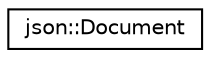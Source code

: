 digraph "Graphical Class Hierarchy"
{
 // LATEX_PDF_SIZE
  edge [fontname="Helvetica",fontsize="10",labelfontname="Helvetica",labelfontsize="10"];
  node [fontname="Helvetica",fontsize="10",shape=record];
  rankdir="LR";
  Node0 [label="json::Document",height=0.2,width=0.4,color="black", fillcolor="white", style="filled",URL="$classjson_1_1Document.html",tooltip=" "];
}
